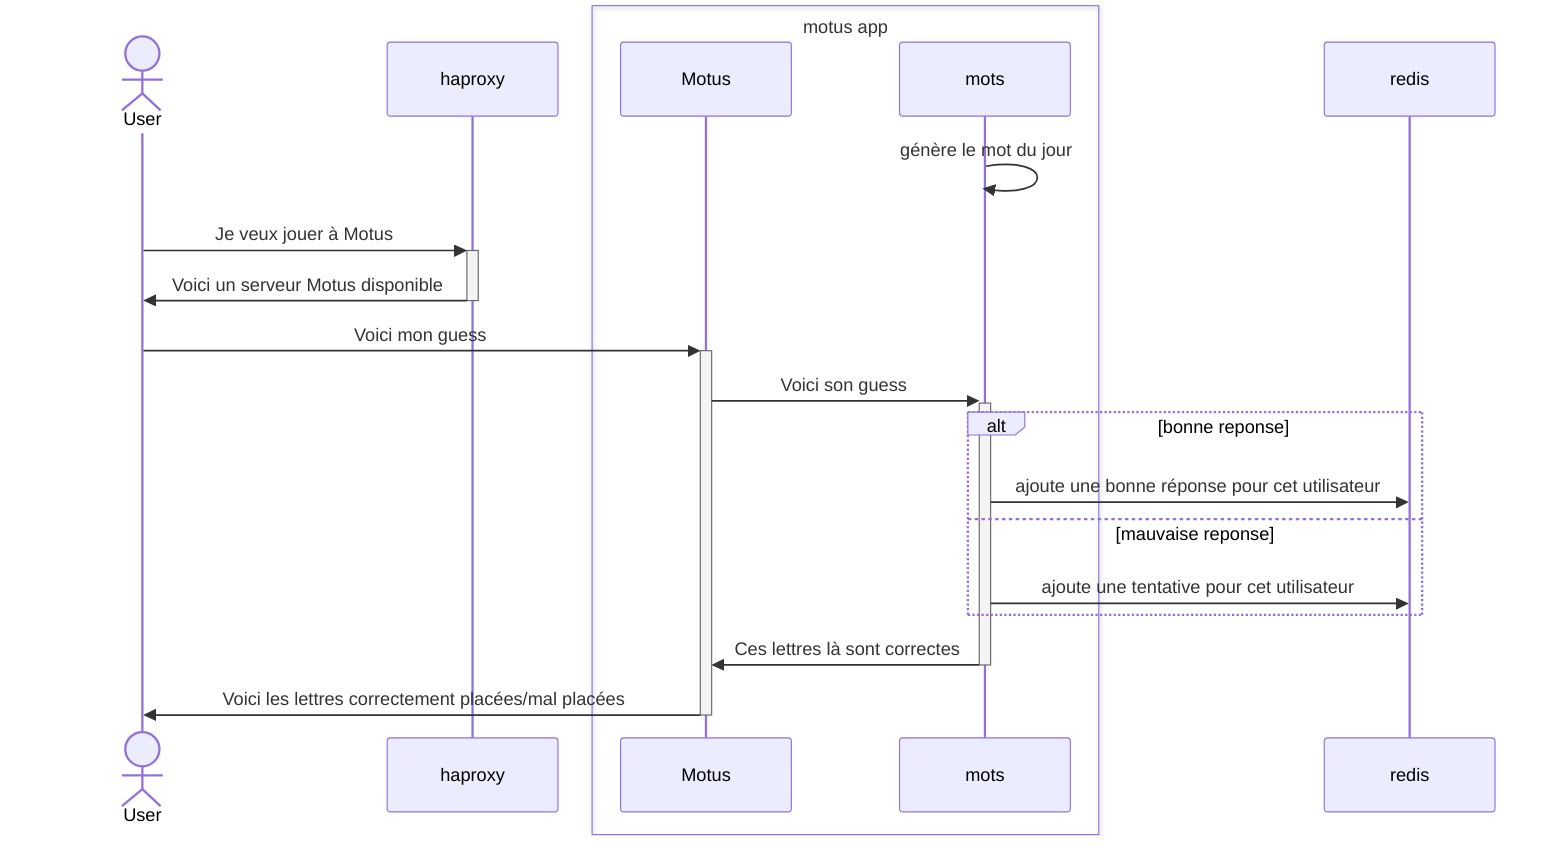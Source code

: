 sequenceDiagram
    actor User
    participant haproxy
    box motus app 
    participant Motus 
    participant mots
    end
    mots ->> mots: génère le mot du jour
    User->>+haproxy: Je veux jouer à Motus
    haproxy->>-User: Voici un serveur Motus disponible
    User->>+Motus: Voici mon guess
    Motus ->>+ mots: Voici son guess
    alt bonne reponse
        mots ->> redis: ajoute une bonne réponse pour cet utilisateur
    else mauvaise reponse
        mots->>redis: ajoute une tentative pour cet utilisateur
    end
    mots->>-Motus: Ces lettres là sont correctes
    Motus->>-User:Voici les lettres correctement placées/mal placées